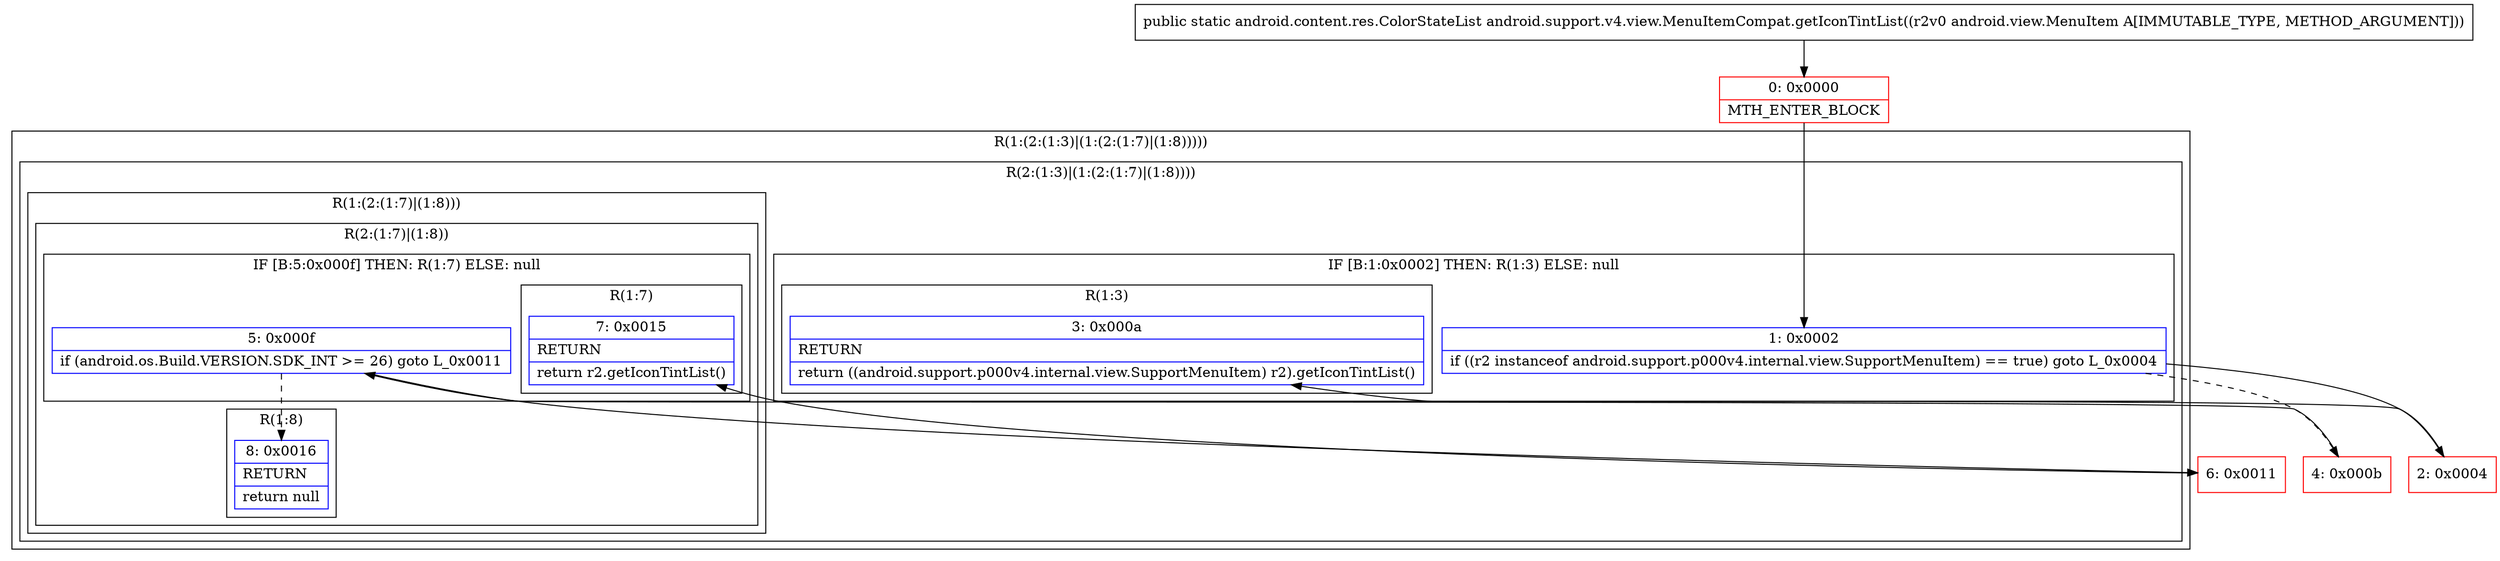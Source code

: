 digraph "CFG forandroid.support.v4.view.MenuItemCompat.getIconTintList(Landroid\/view\/MenuItem;)Landroid\/content\/res\/ColorStateList;" {
subgraph cluster_Region_2040090266 {
label = "R(1:(2:(1:3)|(1:(2:(1:7)|(1:8)))))";
node [shape=record,color=blue];
subgraph cluster_Region_1820016849 {
label = "R(2:(1:3)|(1:(2:(1:7)|(1:8))))";
node [shape=record,color=blue];
subgraph cluster_IfRegion_1595681127 {
label = "IF [B:1:0x0002] THEN: R(1:3) ELSE: null";
node [shape=record,color=blue];
Node_1 [shape=record,label="{1\:\ 0x0002|if ((r2 instanceof android.support.p000v4.internal.view.SupportMenuItem) == true) goto L_0x0004\l}"];
subgraph cluster_Region_1348240698 {
label = "R(1:3)";
node [shape=record,color=blue];
Node_3 [shape=record,label="{3\:\ 0x000a|RETURN\l|return ((android.support.p000v4.internal.view.SupportMenuItem) r2).getIconTintList()\l}"];
}
}
subgraph cluster_Region_1661140021 {
label = "R(1:(2:(1:7)|(1:8)))";
node [shape=record,color=blue];
subgraph cluster_Region_1439257932 {
label = "R(2:(1:7)|(1:8))";
node [shape=record,color=blue];
subgraph cluster_IfRegion_1805654403 {
label = "IF [B:5:0x000f] THEN: R(1:7) ELSE: null";
node [shape=record,color=blue];
Node_5 [shape=record,label="{5\:\ 0x000f|if (android.os.Build.VERSION.SDK_INT \>= 26) goto L_0x0011\l}"];
subgraph cluster_Region_1600205976 {
label = "R(1:7)";
node [shape=record,color=blue];
Node_7 [shape=record,label="{7\:\ 0x0015|RETURN\l|return r2.getIconTintList()\l}"];
}
}
subgraph cluster_Region_729192469 {
label = "R(1:8)";
node [shape=record,color=blue];
Node_8 [shape=record,label="{8\:\ 0x0016|RETURN\l|return null\l}"];
}
}
}
}
}
Node_0 [shape=record,color=red,label="{0\:\ 0x0000|MTH_ENTER_BLOCK\l}"];
Node_2 [shape=record,color=red,label="{2\:\ 0x0004}"];
Node_4 [shape=record,color=red,label="{4\:\ 0x000b}"];
Node_6 [shape=record,color=red,label="{6\:\ 0x0011}"];
MethodNode[shape=record,label="{public static android.content.res.ColorStateList android.support.v4.view.MenuItemCompat.getIconTintList((r2v0 android.view.MenuItem A[IMMUTABLE_TYPE, METHOD_ARGUMENT])) }"];
MethodNode -> Node_0;
Node_1 -> Node_2;
Node_1 -> Node_4[style=dashed];
Node_5 -> Node_6;
Node_5 -> Node_8[style=dashed];
Node_0 -> Node_1;
Node_2 -> Node_3;
Node_4 -> Node_5;
Node_6 -> Node_7;
}

